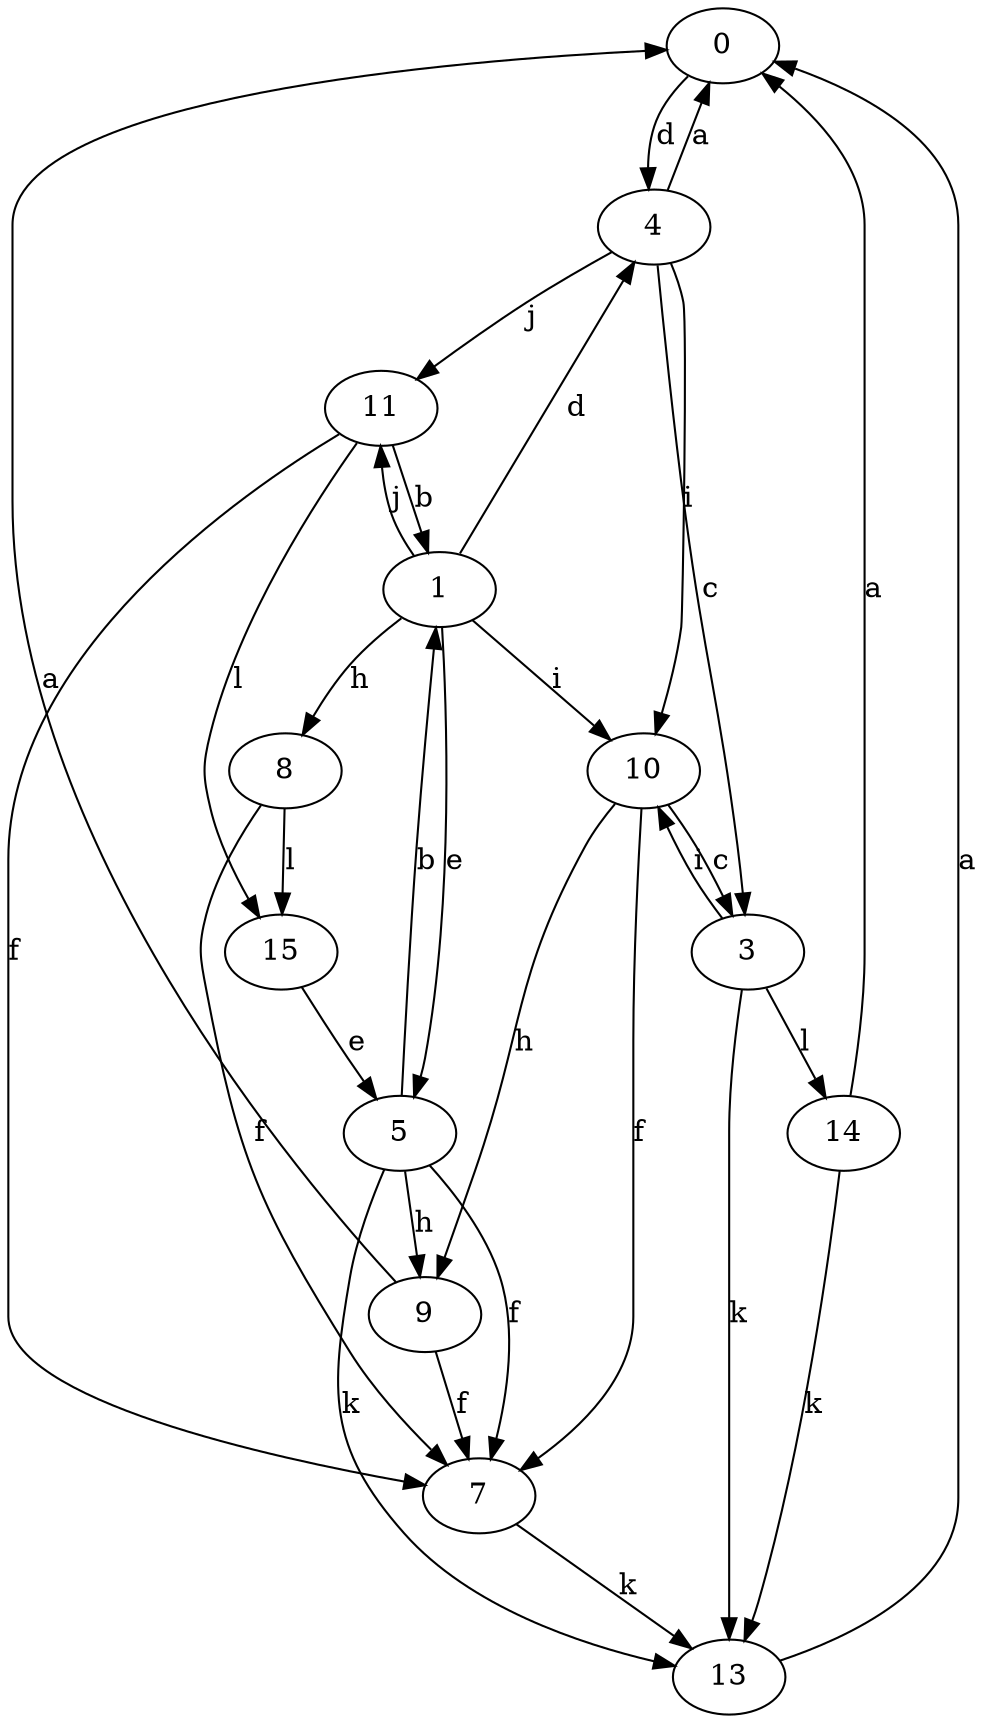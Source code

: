 strict digraph  {
0;
1;
3;
4;
5;
7;
8;
9;
10;
11;
13;
14;
15;
0 -> 4  [label=d];
1 -> 4  [label=d];
1 -> 5  [label=e];
1 -> 8  [label=h];
1 -> 10  [label=i];
1 -> 11  [label=j];
3 -> 10  [label=i];
3 -> 13  [label=k];
3 -> 14  [label=l];
4 -> 0  [label=a];
4 -> 3  [label=c];
4 -> 10  [label=i];
4 -> 11  [label=j];
5 -> 1  [label=b];
5 -> 7  [label=f];
5 -> 9  [label=h];
5 -> 13  [label=k];
7 -> 13  [label=k];
8 -> 7  [label=f];
8 -> 15  [label=l];
9 -> 0  [label=a];
9 -> 7  [label=f];
10 -> 3  [label=c];
10 -> 7  [label=f];
10 -> 9  [label=h];
11 -> 1  [label=b];
11 -> 7  [label=f];
11 -> 15  [label=l];
13 -> 0  [label=a];
14 -> 0  [label=a];
14 -> 13  [label=k];
15 -> 5  [label=e];
}
